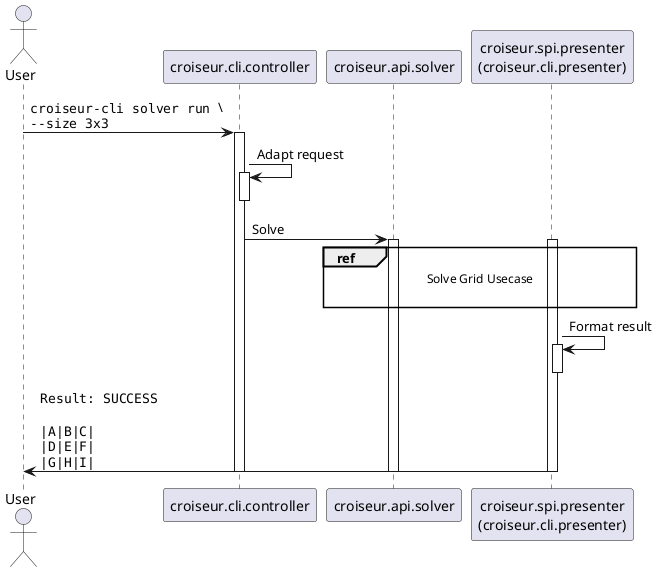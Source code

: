 'SPDX-FileCopyrightText: 2023 Antoine Belvire
'SPDX-License-Identifier: GPL-3.0-or-later

@startuml
skinparam responseMessageBelowArrow true

actor User
participant croiseur.cli.controller
participant croiseur.api.solver
participant "croiseur.spi.presenter\n(croiseur.cli.presenter)" as croiseur.spi.presenter

User -> croiseur.cli.controller : ""croiseur-cli solver run ""\\\n""--size 3x3""
activate croiseur.cli.controller
croiseur.cli.controller -> croiseur.cli.controller : Adapt request
activate croiseur.cli.controller
deactivate croiseur.cli.controller
croiseur.cli.controller -> croiseur.api.solver : Solve

activate croiseur.api.solver
activate croiseur.spi.presenter
ref over croiseur.api.solver, croiseur.spi.presenter : Solve Grid Usecase\n
croiseur.spi.presenter -> croiseur.spi.presenter : Format result
activate croiseur.spi.presenter
deactivate croiseur.spi.presenter

croiseur.spi.presenter -> User : \
""Result: SUCCESS""\n\
\n\
""|A|B|C|""\n\
""|D|E|F|""\n\
""|G|H|I|""

deactivate croiseur.spi.presenter
deactivate croiseur.api.solver
deactivate croiseur.cli.controller
@enduml